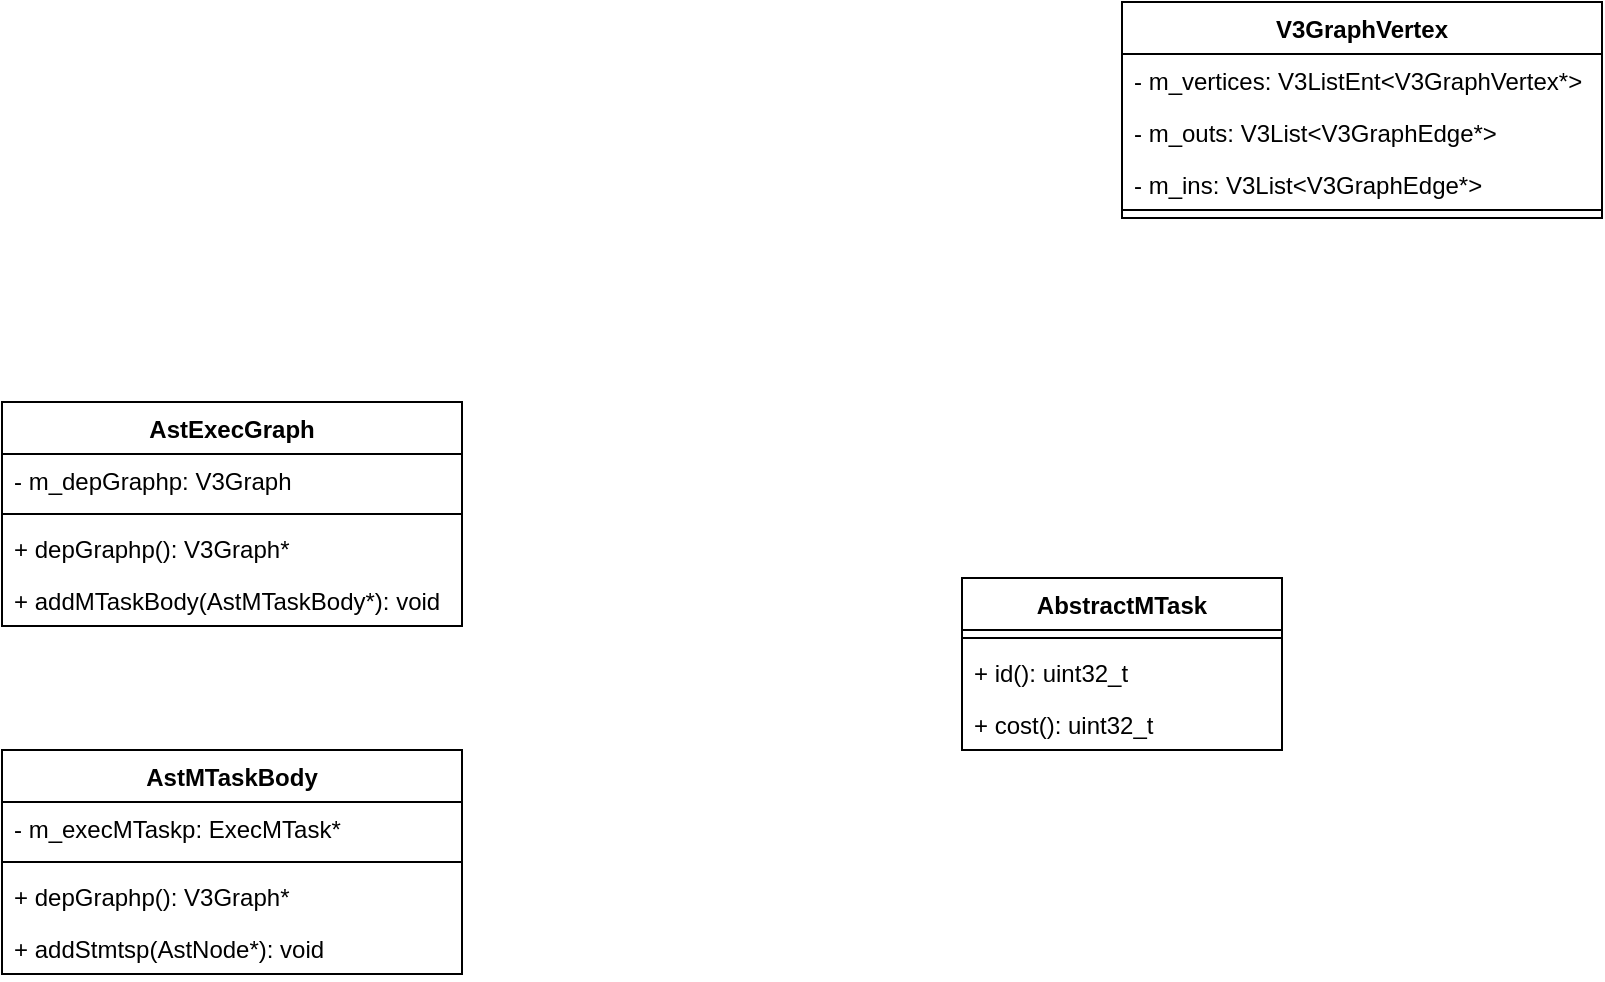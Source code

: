 <mxfile version="19.0.3" type="github">
  <diagram id="rZB-DkpIdJwB9-u6x8Iv" name="第 1 页">
    <mxGraphModel dx="1422" dy="762" grid="1" gridSize="10" guides="1" tooltips="1" connect="1" arrows="1" fold="1" page="1" pageScale="1" pageWidth="1169" pageHeight="827" math="0" shadow="0">
      <root>
        <mxCell id="0" />
        <mxCell id="1" parent="0" />
        <mxCell id="84Ni-U0eDJ7k2yGUNGmQ-1" value="AstExecGraph" style="swimlane;fontStyle=1;align=center;verticalAlign=top;childLayout=stackLayout;horizontal=1;startSize=26;horizontalStack=0;resizeParent=1;resizeParentMax=0;resizeLast=0;collapsible=1;marginBottom=0;" vertex="1" parent="1">
          <mxGeometry x="80" y="240" width="230" height="112" as="geometry" />
        </mxCell>
        <mxCell id="84Ni-U0eDJ7k2yGUNGmQ-2" value="- m_depGraphp: V3Graph" style="text;strokeColor=none;fillColor=none;align=left;verticalAlign=top;spacingLeft=4;spacingRight=4;overflow=hidden;rotatable=0;points=[[0,0.5],[1,0.5]];portConstraint=eastwest;" vertex="1" parent="84Ni-U0eDJ7k2yGUNGmQ-1">
          <mxGeometry y="26" width="230" height="26" as="geometry" />
        </mxCell>
        <mxCell id="84Ni-U0eDJ7k2yGUNGmQ-3" value="" style="line;strokeWidth=1;fillColor=none;align=left;verticalAlign=middle;spacingTop=-1;spacingLeft=3;spacingRight=3;rotatable=0;labelPosition=right;points=[];portConstraint=eastwest;" vertex="1" parent="84Ni-U0eDJ7k2yGUNGmQ-1">
          <mxGeometry y="52" width="230" height="8" as="geometry" />
        </mxCell>
        <mxCell id="84Ni-U0eDJ7k2yGUNGmQ-4" value="+ depGraphp(): V3Graph*" style="text;strokeColor=none;fillColor=none;align=left;verticalAlign=top;spacingLeft=4;spacingRight=4;overflow=hidden;rotatable=0;points=[[0,0.5],[1,0.5]];portConstraint=eastwest;" vertex="1" parent="84Ni-U0eDJ7k2yGUNGmQ-1">
          <mxGeometry y="60" width="230" height="26" as="geometry" />
        </mxCell>
        <mxCell id="84Ni-U0eDJ7k2yGUNGmQ-5" value="+ addMTaskBody(AstMTaskBody*): void" style="text;strokeColor=none;fillColor=none;align=left;verticalAlign=top;spacingLeft=4;spacingRight=4;overflow=hidden;rotatable=0;points=[[0,0.5],[1,0.5]];portConstraint=eastwest;" vertex="1" parent="84Ni-U0eDJ7k2yGUNGmQ-1">
          <mxGeometry y="86" width="230" height="26" as="geometry" />
        </mxCell>
        <mxCell id="84Ni-U0eDJ7k2yGUNGmQ-6" value="AstMTaskBody" style="swimlane;fontStyle=1;align=center;verticalAlign=top;childLayout=stackLayout;horizontal=1;startSize=26;horizontalStack=0;resizeParent=1;resizeParentMax=0;resizeLast=0;collapsible=1;marginBottom=0;" vertex="1" parent="1">
          <mxGeometry x="80" y="414" width="230" height="112" as="geometry" />
        </mxCell>
        <mxCell id="84Ni-U0eDJ7k2yGUNGmQ-7" value="- m_execMTaskp: ExecMTask*" style="text;strokeColor=none;fillColor=none;align=left;verticalAlign=top;spacingLeft=4;spacingRight=4;overflow=hidden;rotatable=0;points=[[0,0.5],[1,0.5]];portConstraint=eastwest;" vertex="1" parent="84Ni-U0eDJ7k2yGUNGmQ-6">
          <mxGeometry y="26" width="230" height="26" as="geometry" />
        </mxCell>
        <mxCell id="84Ni-U0eDJ7k2yGUNGmQ-8" value="" style="line;strokeWidth=1;fillColor=none;align=left;verticalAlign=middle;spacingTop=-1;spacingLeft=3;spacingRight=3;rotatable=0;labelPosition=right;points=[];portConstraint=eastwest;" vertex="1" parent="84Ni-U0eDJ7k2yGUNGmQ-6">
          <mxGeometry y="52" width="230" height="8" as="geometry" />
        </mxCell>
        <mxCell id="84Ni-U0eDJ7k2yGUNGmQ-9" value="+ depGraphp(): V3Graph*" style="text;strokeColor=none;fillColor=none;align=left;verticalAlign=top;spacingLeft=4;spacingRight=4;overflow=hidden;rotatable=0;points=[[0,0.5],[1,0.5]];portConstraint=eastwest;" vertex="1" parent="84Ni-U0eDJ7k2yGUNGmQ-6">
          <mxGeometry y="60" width="230" height="26" as="geometry" />
        </mxCell>
        <mxCell id="84Ni-U0eDJ7k2yGUNGmQ-10" value="+ addStmtsp(AstNode*): void" style="text;strokeColor=none;fillColor=none;align=left;verticalAlign=top;spacingLeft=4;spacingRight=4;overflow=hidden;rotatable=0;points=[[0,0.5],[1,0.5]];portConstraint=eastwest;" vertex="1" parent="84Ni-U0eDJ7k2yGUNGmQ-6">
          <mxGeometry y="86" width="230" height="26" as="geometry" />
        </mxCell>
        <mxCell id="84Ni-U0eDJ7k2yGUNGmQ-11" value="V3GraphVertex" style="swimlane;fontStyle=1;align=center;verticalAlign=top;childLayout=stackLayout;horizontal=1;startSize=26;horizontalStack=0;resizeParent=1;resizeParentMax=0;resizeLast=0;collapsible=1;marginBottom=0;" vertex="1" parent="1">
          <mxGeometry x="640" y="40" width="240" height="108" as="geometry" />
        </mxCell>
        <mxCell id="84Ni-U0eDJ7k2yGUNGmQ-20" value="- m_vertices: V3ListEnt&lt;V3GraphVertex*&gt;" style="text;strokeColor=none;fillColor=none;align=left;verticalAlign=top;spacingLeft=4;spacingRight=4;overflow=hidden;rotatable=0;points=[[0,0.5],[1,0.5]];portConstraint=eastwest;" vertex="1" parent="84Ni-U0eDJ7k2yGUNGmQ-11">
          <mxGeometry y="26" width="240" height="26" as="geometry" />
        </mxCell>
        <mxCell id="84Ni-U0eDJ7k2yGUNGmQ-21" value="- m_outs: V3List&lt;V3GraphEdge*&gt;" style="text;strokeColor=none;fillColor=none;align=left;verticalAlign=top;spacingLeft=4;spacingRight=4;overflow=hidden;rotatable=0;points=[[0,0.5],[1,0.5]];portConstraint=eastwest;" vertex="1" parent="84Ni-U0eDJ7k2yGUNGmQ-11">
          <mxGeometry y="52" width="240" height="26" as="geometry" />
        </mxCell>
        <mxCell id="84Ni-U0eDJ7k2yGUNGmQ-22" value="- m_ins: V3List&lt;V3GraphEdge*&gt;" style="text;strokeColor=none;fillColor=none;align=left;verticalAlign=top;spacingLeft=4;spacingRight=4;overflow=hidden;rotatable=0;points=[[0,0.5],[1,0.5]];portConstraint=eastwest;" vertex="1" parent="84Ni-U0eDJ7k2yGUNGmQ-11">
          <mxGeometry y="78" width="240" height="22" as="geometry" />
        </mxCell>
        <mxCell id="84Ni-U0eDJ7k2yGUNGmQ-13" value="" style="line;strokeWidth=1;fillColor=none;align=left;verticalAlign=middle;spacingTop=-1;spacingLeft=3;spacingRight=3;rotatable=0;labelPosition=right;points=[];portConstraint=eastwest;" vertex="1" parent="84Ni-U0eDJ7k2yGUNGmQ-11">
          <mxGeometry y="100" width="240" height="8" as="geometry" />
        </mxCell>
        <mxCell id="84Ni-U0eDJ7k2yGUNGmQ-16" value="AbstractMTask" style="swimlane;fontStyle=1;align=center;verticalAlign=top;childLayout=stackLayout;horizontal=1;startSize=26;horizontalStack=0;resizeParent=1;resizeParentMax=0;resizeLast=0;collapsible=1;marginBottom=0;" vertex="1" parent="1">
          <mxGeometry x="560" y="328" width="160" height="86" as="geometry" />
        </mxCell>
        <mxCell id="84Ni-U0eDJ7k2yGUNGmQ-17" value="" style="line;strokeWidth=1;fillColor=none;align=left;verticalAlign=middle;spacingTop=-1;spacingLeft=3;spacingRight=3;rotatable=0;labelPosition=right;points=[];portConstraint=eastwest;" vertex="1" parent="84Ni-U0eDJ7k2yGUNGmQ-16">
          <mxGeometry y="26" width="160" height="8" as="geometry" />
        </mxCell>
        <mxCell id="84Ni-U0eDJ7k2yGUNGmQ-18" value="+ id(): uint32_t" style="text;strokeColor=none;fillColor=none;align=left;verticalAlign=top;spacingLeft=4;spacingRight=4;overflow=hidden;rotatable=0;points=[[0,0.5],[1,0.5]];portConstraint=eastwest;" vertex="1" parent="84Ni-U0eDJ7k2yGUNGmQ-16">
          <mxGeometry y="34" width="160" height="26" as="geometry" />
        </mxCell>
        <mxCell id="84Ni-U0eDJ7k2yGUNGmQ-19" value="+ cost(): uint32_t" style="text;strokeColor=none;fillColor=none;align=left;verticalAlign=top;spacingLeft=4;spacingRight=4;overflow=hidden;rotatable=0;points=[[0,0.5],[1,0.5]];portConstraint=eastwest;" vertex="1" parent="84Ni-U0eDJ7k2yGUNGmQ-16">
          <mxGeometry y="60" width="160" height="26" as="geometry" />
        </mxCell>
      </root>
    </mxGraphModel>
  </diagram>
</mxfile>
